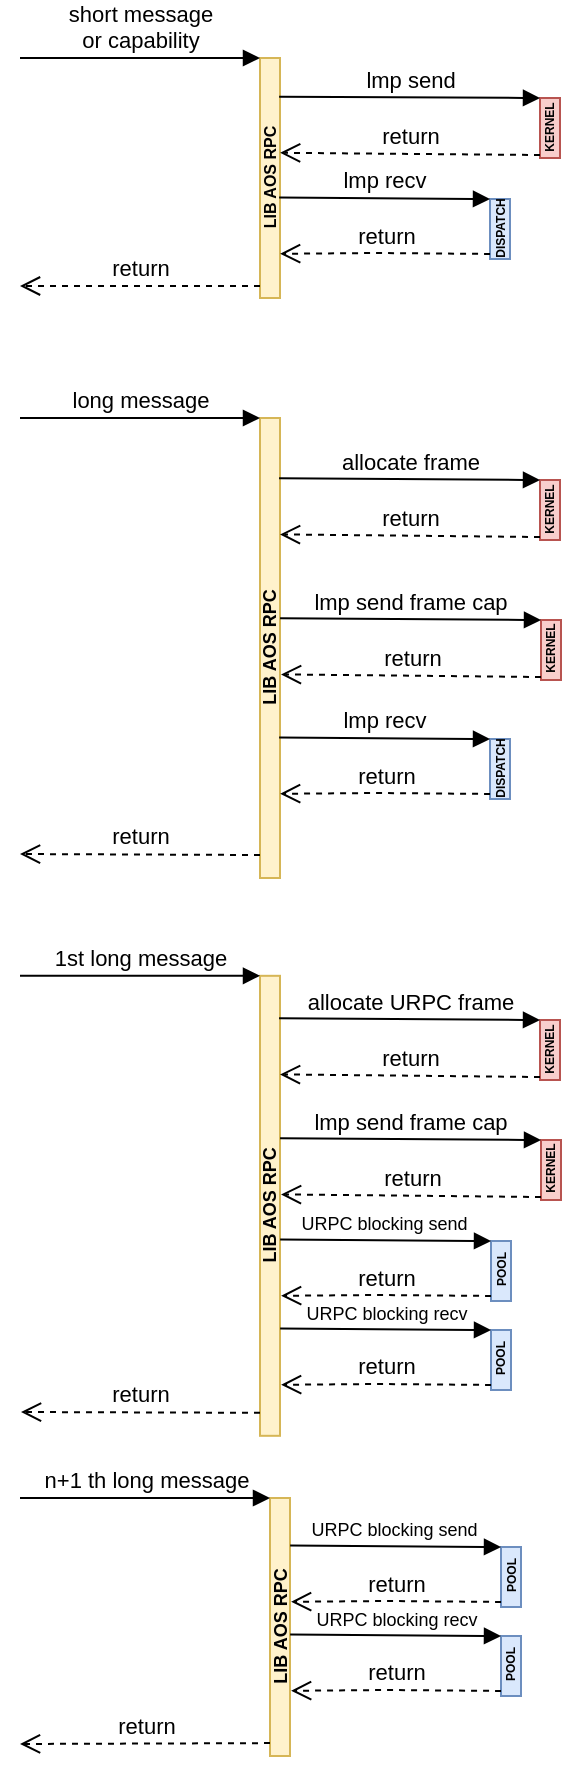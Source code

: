 <mxfile version="10.7.1" type="github"><diagram id="G0KsX5XZedBDYDaew9AG" name="Page-1"><mxGraphModel dx="350" dy="379" grid="1" gridSize="10" guides="1" tooltips="1" connect="1" arrows="1" fold="1" page="1" pageScale="1" pageWidth="850" pageHeight="1100" math="0" shadow="0"><root><mxCell id="0"/><mxCell id="1" parent="0"/><mxCell id="1v7euCN-jpR9jMQTJYiG-3" value="LIB AOS RPC" style="html=1;points=[];perimeter=orthogonalPerimeter;fillColor=#fff2cc;strokeColor=#d6b656;horizontal=0;verticalAlign=middle;fontSize=8;fontStyle=1" parent="1" vertex="1"><mxGeometry x="250" y="140" width="10" height="120" as="geometry"/></mxCell><mxCell id="1v7euCN-jpR9jMQTJYiG-4" value="short message&lt;br&gt;or capability&lt;br&gt;" style="html=1;verticalAlign=bottom;endArrow=block;entryX=0;entryY=0;" parent="1" target="1v7euCN-jpR9jMQTJYiG-3" edge="1"><mxGeometry relative="1" as="geometry"><mxPoint x="130" y="140" as="sourcePoint"/></mxGeometry></mxCell><mxCell id="1v7euCN-jpR9jMQTJYiG-5" value="return" style="html=1;verticalAlign=bottom;endArrow=open;dashed=1;endSize=8;exitX=0;exitY=0.95;" parent="1" source="1v7euCN-jpR9jMQTJYiG-3" edge="1"><mxGeometry relative="1" as="geometry"><mxPoint x="130" y="254" as="targetPoint"/></mxGeometry></mxCell><mxCell id="1v7euCN-jpR9jMQTJYiG-6" value="&lt;font style=&quot;font-size: 6px;&quot;&gt;KERNEL&lt;/font&gt;" style="html=1;points=[];perimeter=orthogonalPerimeter;fillColor=#f8cecc;strokeColor=#b85450;horizontal=0;fontSize=6;fontStyle=1" parent="1" vertex="1"><mxGeometry x="390" y="160" width="10" height="30" as="geometry"/></mxCell><mxCell id="1v7euCN-jpR9jMQTJYiG-7" value="lmp send" style="html=1;verticalAlign=bottom;endArrow=block;entryX=0;entryY=0;exitX=0.957;exitY=0.161;exitDx=0;exitDy=0;exitPerimeter=0;" parent="1" source="1v7euCN-jpR9jMQTJYiG-3" target="1v7euCN-jpR9jMQTJYiG-6" edge="1"><mxGeometry relative="1" as="geometry"><mxPoint x="320" y="160" as="sourcePoint"/></mxGeometry></mxCell><mxCell id="1v7euCN-jpR9jMQTJYiG-8" value="return" style="html=1;verticalAlign=bottom;endArrow=open;dashed=1;endSize=8;exitX=0;exitY=0.95;entryX=1.005;entryY=0.395;entryDx=0;entryDy=0;entryPerimeter=0;" parent="1" source="1v7euCN-jpR9jMQTJYiG-6" target="1v7euCN-jpR9jMQTJYiG-3" edge="1"><mxGeometry relative="1" as="geometry"><mxPoint x="320" y="236" as="targetPoint"/></mxGeometry></mxCell><mxCell id="1v7euCN-jpR9jMQTJYiG-9" value="&lt;span style=&quot;font-size: 9px;&quot;&gt;LIB AOS RPC&lt;/span&gt;" style="html=1;points=[];perimeter=orthogonalPerimeter;horizontal=0;fontSize=9;fontStyle=1;fillColor=#fff2cc;strokeColor=#d6b656;" parent="1" vertex="1"><mxGeometry x="250" y="320" width="10" height="230" as="geometry"/></mxCell><mxCell id="1v7euCN-jpR9jMQTJYiG-10" value="long message&lt;br&gt;" style="html=1;verticalAlign=bottom;endArrow=block;entryX=0;entryY=0;" parent="1" target="1v7euCN-jpR9jMQTJYiG-9" edge="1"><mxGeometry relative="1" as="geometry"><mxPoint x="130" y="320" as="sourcePoint"/></mxGeometry></mxCell><mxCell id="1v7euCN-jpR9jMQTJYiG-11" value="return" style="html=1;verticalAlign=bottom;endArrow=open;dashed=1;endSize=8;exitX=0;exitY=0.95;" parent="1" source="1v7euCN-jpR9jMQTJYiG-9" edge="1"><mxGeometry relative="1" as="geometry"><mxPoint x="130" y="538" as="targetPoint"/></mxGeometry></mxCell><mxCell id="1v7euCN-jpR9jMQTJYiG-17" value="DISPATCH" style="html=1;points=[];perimeter=orthogonalPerimeter;fillColor=#dae8fc;strokeColor=#6c8ebf;horizontal=0;fontSize=6;fontStyle=1" parent="1" vertex="1"><mxGeometry x="365" y="210.5" width="10" height="30" as="geometry"/></mxCell><mxCell id="1v7euCN-jpR9jMQTJYiG-18" value="lmp recv" style="html=1;verticalAlign=bottom;endArrow=block;entryX=0;entryY=0;exitX=0.957;exitY=0.161;exitDx=0;exitDy=0;exitPerimeter=0;" parent="1" target="1v7euCN-jpR9jMQTJYiG-17" edge="1"><mxGeometry relative="1" as="geometry"><mxPoint x="259.571" y="209.786" as="sourcePoint"/></mxGeometry></mxCell><mxCell id="1v7euCN-jpR9jMQTJYiG-19" value="return" style="html=1;verticalAlign=bottom;endArrow=open;dashed=1;endSize=8;exitX=0.003;exitY=0.916;entryX=1.005;entryY=0.395;entryDx=0;entryDy=0;entryPerimeter=0;exitDx=0;exitDy=0;exitPerimeter=0;" parent="1" source="1v7euCN-jpR9jMQTJYiG-17" edge="1"><mxGeometry relative="1" as="geometry"><mxPoint x="260.048" y="237.881" as="targetPoint"/><Array as="points"><mxPoint x="310" y="237.5"/></Array></mxGeometry></mxCell><mxCell id="1v7euCN-jpR9jMQTJYiG-25" value="LIB AOS RPC" style="html=1;points=[];perimeter=orthogonalPerimeter;fillColor=#fff2cc;strokeColor=#d6b656;fontSize=9;horizontal=0;fontStyle=1" parent="1" vertex="1"><mxGeometry x="250" y="598.905" width="10" height="230" as="geometry"/></mxCell><mxCell id="1v7euCN-jpR9jMQTJYiG-26" value="1st long message&lt;br&gt;" style="html=1;verticalAlign=bottom;endArrow=block;entryX=0;entryY=0;" parent="1" target="1v7euCN-jpR9jMQTJYiG-25" edge="1"><mxGeometry relative="1" as="geometry"><mxPoint x="130" y="598.905" as="sourcePoint"/></mxGeometry></mxCell><mxCell id="1v7euCN-jpR9jMQTJYiG-27" value="return" style="html=1;verticalAlign=bottom;endArrow=open;dashed=1;endSize=8;exitX=0;exitY=0.95;" parent="1" source="1v7euCN-jpR9jMQTJYiG-25" edge="1"><mxGeometry relative="1" as="geometry"><mxPoint x="130.5" y="817" as="targetPoint"/></mxGeometry></mxCell><mxCell id="1v7euCN-jpR9jMQTJYiG-42" value="&lt;span style=&quot;font-size: 9px;&quot;&gt;&lt;font style=&quot;font-size: 9px;&quot;&gt;LIB AOS RPC&lt;/font&gt;&lt;/span&gt;" style="html=1;points=[];perimeter=orthogonalPerimeter;horizontal=0;fontSize=9;fontStyle=1;fillColor=#fff2cc;strokeColor=#d6b656;" parent="1" vertex="1"><mxGeometry x="255" y="860" width="10" height="129" as="geometry"/></mxCell><mxCell id="1v7euCN-jpR9jMQTJYiG-43" value="n+1 th long message&lt;br&gt;" style="html=1;verticalAlign=bottom;endArrow=block;entryX=0;entryY=0;" parent="1" target="1v7euCN-jpR9jMQTJYiG-42" edge="1"><mxGeometry relative="1" as="geometry"><mxPoint x="130" y="860" as="sourcePoint"/></mxGeometry></mxCell><mxCell id="1v7euCN-jpR9jMQTJYiG-44" value="return" style="html=1;verticalAlign=bottom;endArrow=open;dashed=1;endSize=8;exitX=0;exitY=0.95;" parent="1" source="1v7euCN-jpR9jMQTJYiG-42" edge="1"><mxGeometry relative="1" as="geometry"><mxPoint x="130" y="983" as="targetPoint"/></mxGeometry></mxCell><mxCell id="xRul7kTjHPJlsholdxJy-1" value="&lt;font style=&quot;font-size: 6px;&quot;&gt;KERNEL&lt;/font&gt;" style="html=1;points=[];perimeter=orthogonalPerimeter;fillColor=#f8cecc;strokeColor=#b85450;horizontal=0;fontSize=6;fontStyle=1" vertex="1" parent="1"><mxGeometry x="390" y="351" width="10" height="30" as="geometry"/></mxCell><mxCell id="xRul7kTjHPJlsholdxJy-2" value="allocate frame" style="html=1;verticalAlign=bottom;endArrow=block;entryX=0;entryY=0;exitX=0.957;exitY=0.161;exitDx=0;exitDy=0;exitPerimeter=0;" edge="1" parent="1" target="xRul7kTjHPJlsholdxJy-1"><mxGeometry relative="1" as="geometry"><mxPoint x="259.524" y="350.095" as="sourcePoint"/></mxGeometry></mxCell><mxCell id="xRul7kTjHPJlsholdxJy-3" value="return" style="html=1;verticalAlign=bottom;endArrow=open;dashed=1;endSize=8;exitX=0;exitY=0.95;entryX=1.005;entryY=0.395;entryDx=0;entryDy=0;entryPerimeter=0;" edge="1" parent="1" source="xRul7kTjHPJlsholdxJy-1"><mxGeometry relative="1" as="geometry"><mxPoint x="260" y="378.19" as="targetPoint"/></mxGeometry></mxCell><mxCell id="xRul7kTjHPJlsholdxJy-4" value="&lt;font style=&quot;font-size: 6px;&quot;&gt;KERNEL&lt;/font&gt;" style="html=1;points=[];perimeter=orthogonalPerimeter;fillColor=#f8cecc;strokeColor=#b85450;horizontal=0;fontSize=6;fontStyle=1" vertex="1" parent="1"><mxGeometry x="390.5" y="421" width="10" height="30" as="geometry"/></mxCell><mxCell id="xRul7kTjHPJlsholdxJy-5" value="lmp send frame cap" style="html=1;verticalAlign=bottom;endArrow=block;entryX=0;entryY=0;exitX=0.957;exitY=0.161;exitDx=0;exitDy=0;exitPerimeter=0;" edge="1" parent="1" target="xRul7kTjHPJlsholdxJy-4"><mxGeometry relative="1" as="geometry"><mxPoint x="260.024" y="420.095" as="sourcePoint"/></mxGeometry></mxCell><mxCell id="xRul7kTjHPJlsholdxJy-6" value="return" style="html=1;verticalAlign=bottom;endArrow=open;dashed=1;endSize=8;exitX=0;exitY=0.95;entryX=1.005;entryY=0.395;entryDx=0;entryDy=0;entryPerimeter=0;" edge="1" parent="1" source="xRul7kTjHPJlsholdxJy-4"><mxGeometry relative="1" as="geometry"><mxPoint x="260.5" y="448.19" as="targetPoint"/></mxGeometry></mxCell><mxCell id="xRul7kTjHPJlsholdxJy-7" value="DISPATCH" style="html=1;points=[];perimeter=orthogonalPerimeter;fillColor=#dae8fc;strokeColor=#6c8ebf;horizontal=0;fontSize=6;fontStyle=1" vertex="1" parent="1"><mxGeometry x="365" y="480.5" width="10" height="30" as="geometry"/></mxCell><mxCell id="xRul7kTjHPJlsholdxJy-8" value="lmp recv" style="html=1;verticalAlign=bottom;endArrow=block;entryX=0;entryY=0;exitX=0.957;exitY=0.161;exitDx=0;exitDy=0;exitPerimeter=0;" edge="1" parent="1" target="xRul7kTjHPJlsholdxJy-7"><mxGeometry relative="1" as="geometry"><mxPoint x="259.571" y="479.786" as="sourcePoint"/></mxGeometry></mxCell><mxCell id="xRul7kTjHPJlsholdxJy-9" value="return" style="html=1;verticalAlign=bottom;endArrow=open;dashed=1;endSize=8;exitX=0.003;exitY=0.916;entryX=1.005;entryY=0.395;entryDx=0;entryDy=0;entryPerimeter=0;exitDx=0;exitDy=0;exitPerimeter=0;" edge="1" parent="1" source="xRul7kTjHPJlsholdxJy-7"><mxGeometry relative="1" as="geometry"><mxPoint x="260.048" y="507.881" as="targetPoint"/><Array as="points"><mxPoint x="310" y="507.5"/></Array></mxGeometry></mxCell><mxCell id="xRul7kTjHPJlsholdxJy-10" value="&lt;font style=&quot;font-size: 6px;&quot;&gt;KERNEL&lt;/font&gt;" style="html=1;points=[];perimeter=orthogonalPerimeter;fillColor=#f8cecc;strokeColor=#b85450;horizontal=0;fontSize=6;fontStyle=1" vertex="1" parent="1"><mxGeometry x="390" y="621" width="10" height="30" as="geometry"/></mxCell><mxCell id="xRul7kTjHPJlsholdxJy-11" value="allocate URPC frame" style="html=1;verticalAlign=bottom;endArrow=block;entryX=0;entryY=0;exitX=0.957;exitY=0.161;exitDx=0;exitDy=0;exitPerimeter=0;" edge="1" parent="1" target="xRul7kTjHPJlsholdxJy-10"><mxGeometry relative="1" as="geometry"><mxPoint x="259.524" y="620.095" as="sourcePoint"/></mxGeometry></mxCell><mxCell id="xRul7kTjHPJlsholdxJy-12" value="return" style="html=1;verticalAlign=bottom;endArrow=open;dashed=1;endSize=8;exitX=0;exitY=0.95;entryX=1.005;entryY=0.395;entryDx=0;entryDy=0;entryPerimeter=0;" edge="1" parent="1" source="xRul7kTjHPJlsholdxJy-10"><mxGeometry relative="1" as="geometry"><mxPoint x="260" y="648.19" as="targetPoint"/></mxGeometry></mxCell><mxCell id="xRul7kTjHPJlsholdxJy-13" value="&lt;font style=&quot;font-size: 6px;&quot;&gt;KERNEL&lt;/font&gt;" style="html=1;points=[];perimeter=orthogonalPerimeter;fillColor=#f8cecc;strokeColor=#b85450;horizontal=0;fontSize=6;fontStyle=1" vertex="1" parent="1"><mxGeometry x="390.5" y="681" width="10" height="30" as="geometry"/></mxCell><mxCell id="xRul7kTjHPJlsholdxJy-14" value="lmp send frame cap" style="html=1;verticalAlign=bottom;endArrow=block;entryX=0;entryY=0;exitX=0.957;exitY=0.161;exitDx=0;exitDy=0;exitPerimeter=0;" edge="1" parent="1" target="xRul7kTjHPJlsholdxJy-13"><mxGeometry relative="1" as="geometry"><mxPoint x="260.024" y="680.095" as="sourcePoint"/></mxGeometry></mxCell><mxCell id="xRul7kTjHPJlsholdxJy-15" value="return" style="html=1;verticalAlign=bottom;endArrow=open;dashed=1;endSize=8;exitX=0;exitY=0.95;entryX=1.005;entryY=0.395;entryDx=0;entryDy=0;entryPerimeter=0;" edge="1" parent="1" source="xRul7kTjHPJlsholdxJy-13"><mxGeometry relative="1" as="geometry"><mxPoint x="260.5" y="708.19" as="targetPoint"/></mxGeometry></mxCell><mxCell id="xRul7kTjHPJlsholdxJy-16" value="POOL" style="html=1;points=[];perimeter=orthogonalPerimeter;fillColor=#dae8fc;strokeColor=#6c8ebf;horizontal=0;fontSize=6;fontStyle=1" vertex="1" parent="1"><mxGeometry x="365.5" y="731.5" width="10" height="30" as="geometry"/></mxCell><mxCell id="xRul7kTjHPJlsholdxJy-17" value="&lt;font style=&quot;font-size: 9px&quot;&gt;URPC blocking send&amp;nbsp;&lt;/font&gt;" style="html=1;verticalAlign=bottom;endArrow=block;entryX=0;entryY=0;exitX=0.957;exitY=0.161;exitDx=0;exitDy=0;exitPerimeter=0;" edge="1" parent="1" target="xRul7kTjHPJlsholdxJy-16"><mxGeometry relative="1" as="geometry"><mxPoint x="260.071" y="730.786" as="sourcePoint"/></mxGeometry></mxCell><mxCell id="xRul7kTjHPJlsholdxJy-18" value="return" style="html=1;verticalAlign=bottom;endArrow=open;dashed=1;endSize=8;exitX=0.003;exitY=0.916;entryX=1.005;entryY=0.395;entryDx=0;entryDy=0;entryPerimeter=0;exitDx=0;exitDy=0;exitPerimeter=0;" edge="1" parent="1" source="xRul7kTjHPJlsholdxJy-16"><mxGeometry relative="1" as="geometry"><mxPoint x="260.548" y="758.881" as="targetPoint"/><Array as="points"><mxPoint x="310.5" y="758.5"/></Array></mxGeometry></mxCell><mxCell id="xRul7kTjHPJlsholdxJy-19" value="POOL" style="html=1;points=[];perimeter=orthogonalPerimeter;fillColor=#dae8fc;strokeColor=#6c8ebf;horizontal=0;fontSize=6;fontStyle=1" vertex="1" parent="1"><mxGeometry x="365.5" y="776" width="10" height="30" as="geometry"/></mxCell><mxCell id="xRul7kTjHPJlsholdxJy-20" value="&lt;font style=&quot;font-size: 9px&quot;&gt;URPC blocking recv&lt;/font&gt;" style="html=1;verticalAlign=bottom;endArrow=block;entryX=0;entryY=0;exitX=0.957;exitY=0.161;exitDx=0;exitDy=0;exitPerimeter=0;" edge="1" parent="1" target="xRul7kTjHPJlsholdxJy-19"><mxGeometry relative="1" as="geometry"><mxPoint x="260.071" y="775.286" as="sourcePoint"/></mxGeometry></mxCell><mxCell id="xRul7kTjHPJlsholdxJy-21" value="return" style="html=1;verticalAlign=bottom;endArrow=open;dashed=1;endSize=8;exitX=0.003;exitY=0.916;entryX=1.005;entryY=0.395;entryDx=0;entryDy=0;entryPerimeter=0;exitDx=0;exitDy=0;exitPerimeter=0;" edge="1" parent="1" source="xRul7kTjHPJlsholdxJy-19"><mxGeometry relative="1" as="geometry"><mxPoint x="260.548" y="803.381" as="targetPoint"/><Array as="points"><mxPoint x="310.5" y="803"/></Array></mxGeometry></mxCell><mxCell id="xRul7kTjHPJlsholdxJy-22" value="POOL" style="html=1;points=[];perimeter=orthogonalPerimeter;fillColor=#dae8fc;strokeColor=#6c8ebf;horizontal=0;fontSize=6;fontStyle=1" vertex="1" parent="1"><mxGeometry x="370.5" y="884.5" width="10" height="30" as="geometry"/></mxCell><mxCell id="xRul7kTjHPJlsholdxJy-23" value="&lt;font style=&quot;font-size: 9px&quot;&gt;URPC blocking send&amp;nbsp;&lt;/font&gt;" style="html=1;verticalAlign=bottom;endArrow=block;entryX=0;entryY=0;exitX=0.957;exitY=0.161;exitDx=0;exitDy=0;exitPerimeter=0;" edge="1" parent="1" target="xRul7kTjHPJlsholdxJy-22"><mxGeometry relative="1" as="geometry"><mxPoint x="265.071" y="883.786" as="sourcePoint"/></mxGeometry></mxCell><mxCell id="xRul7kTjHPJlsholdxJy-24" value="return" style="html=1;verticalAlign=bottom;endArrow=open;dashed=1;endSize=8;exitX=0.003;exitY=0.916;entryX=1.005;entryY=0.395;entryDx=0;entryDy=0;entryPerimeter=0;exitDx=0;exitDy=0;exitPerimeter=0;" edge="1" parent="1" source="xRul7kTjHPJlsholdxJy-22"><mxGeometry relative="1" as="geometry"><mxPoint x="265.548" y="911.881" as="targetPoint"/><Array as="points"><mxPoint x="315.5" y="911.5"/></Array></mxGeometry></mxCell><mxCell id="xRul7kTjHPJlsholdxJy-25" value="POOL" style="html=1;points=[];perimeter=orthogonalPerimeter;fillColor=#dae8fc;strokeColor=#6c8ebf;horizontal=0;fontSize=6;fontStyle=1" vertex="1" parent="1"><mxGeometry x="370.5" y="929" width="10" height="30" as="geometry"/></mxCell><mxCell id="xRul7kTjHPJlsholdxJy-26" value="&lt;font style=&quot;font-size: 9px&quot;&gt;URPC blocking recv&lt;/font&gt;" style="html=1;verticalAlign=bottom;endArrow=block;entryX=0;entryY=0;exitX=0.957;exitY=0.161;exitDx=0;exitDy=0;exitPerimeter=0;" edge="1" parent="1" target="xRul7kTjHPJlsholdxJy-25"><mxGeometry relative="1" as="geometry"><mxPoint x="265.071" y="928.286" as="sourcePoint"/></mxGeometry></mxCell><mxCell id="xRul7kTjHPJlsholdxJy-27" value="return" style="html=1;verticalAlign=bottom;endArrow=open;dashed=1;endSize=8;exitX=0.003;exitY=0.916;entryX=1.005;entryY=0.395;entryDx=0;entryDy=0;entryPerimeter=0;exitDx=0;exitDy=0;exitPerimeter=0;" edge="1" parent="1" source="xRul7kTjHPJlsholdxJy-25"><mxGeometry relative="1" as="geometry"><mxPoint x="265.548" y="956.381" as="targetPoint"/><Array as="points"><mxPoint x="315.5" y="956"/></Array></mxGeometry></mxCell></root></mxGraphModel></diagram></mxfile>